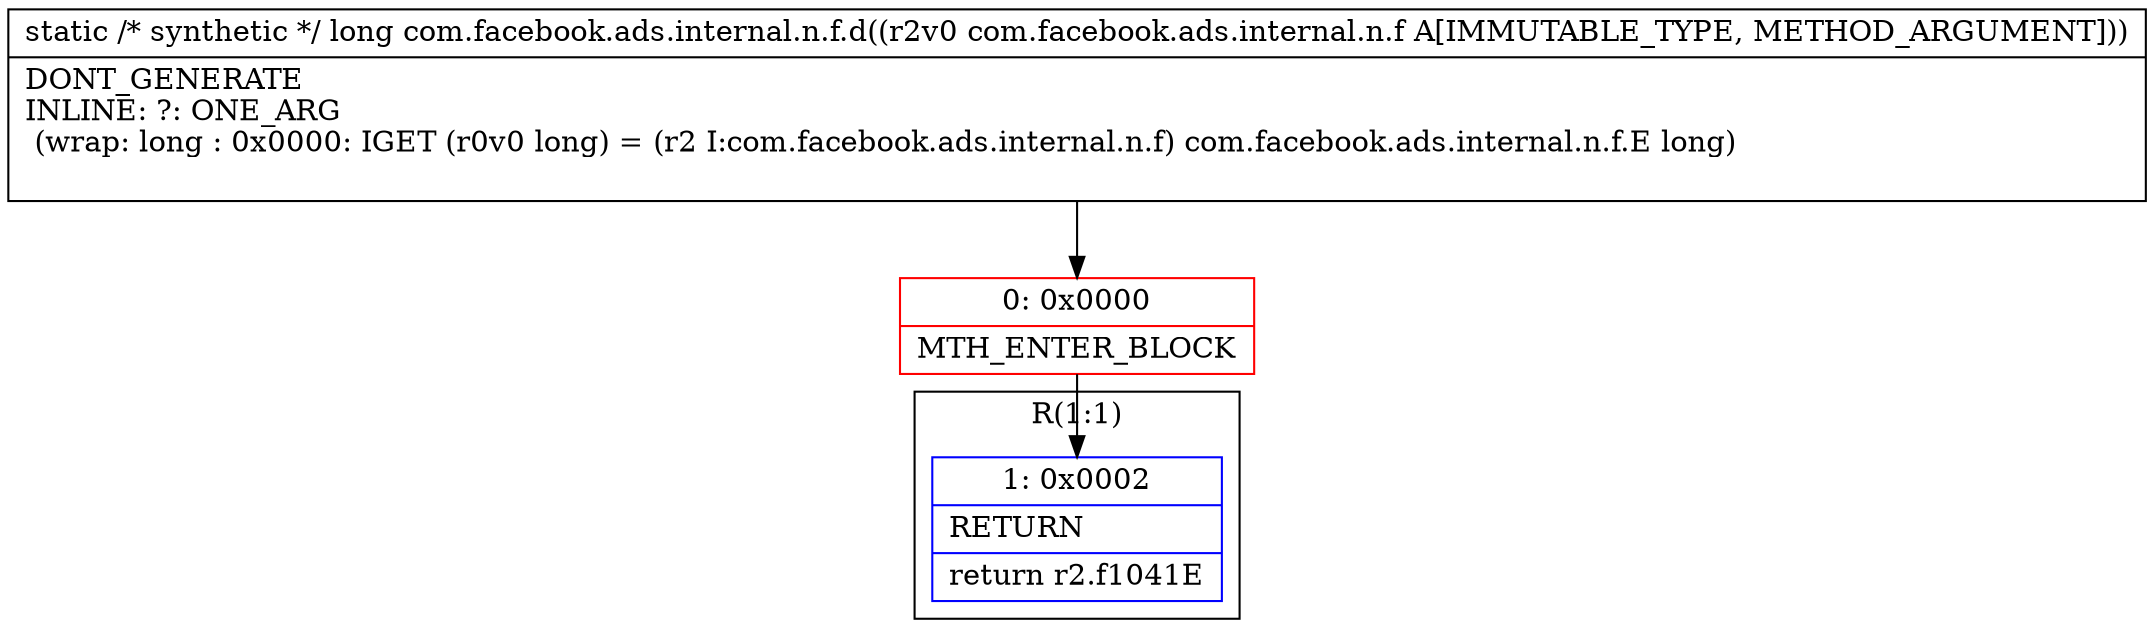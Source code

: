 digraph "CFG forcom.facebook.ads.internal.n.f.d(Lcom\/facebook\/ads\/internal\/n\/f;)J" {
subgraph cluster_Region_1775119763 {
label = "R(1:1)";
node [shape=record,color=blue];
Node_1 [shape=record,label="{1\:\ 0x0002|RETURN\l|return r2.f1041E\l}"];
}
Node_0 [shape=record,color=red,label="{0\:\ 0x0000|MTH_ENTER_BLOCK\l}"];
MethodNode[shape=record,label="{static \/* synthetic *\/ long com.facebook.ads.internal.n.f.d((r2v0 com.facebook.ads.internal.n.f A[IMMUTABLE_TYPE, METHOD_ARGUMENT]))  | DONT_GENERATE\lINLINE: ?: ONE_ARG  \l  (wrap: long : 0x0000: IGET  (r0v0 long) = (r2 I:com.facebook.ads.internal.n.f) com.facebook.ads.internal.n.f.E long)\l\l}"];
MethodNode -> Node_0;
Node_0 -> Node_1;
}


